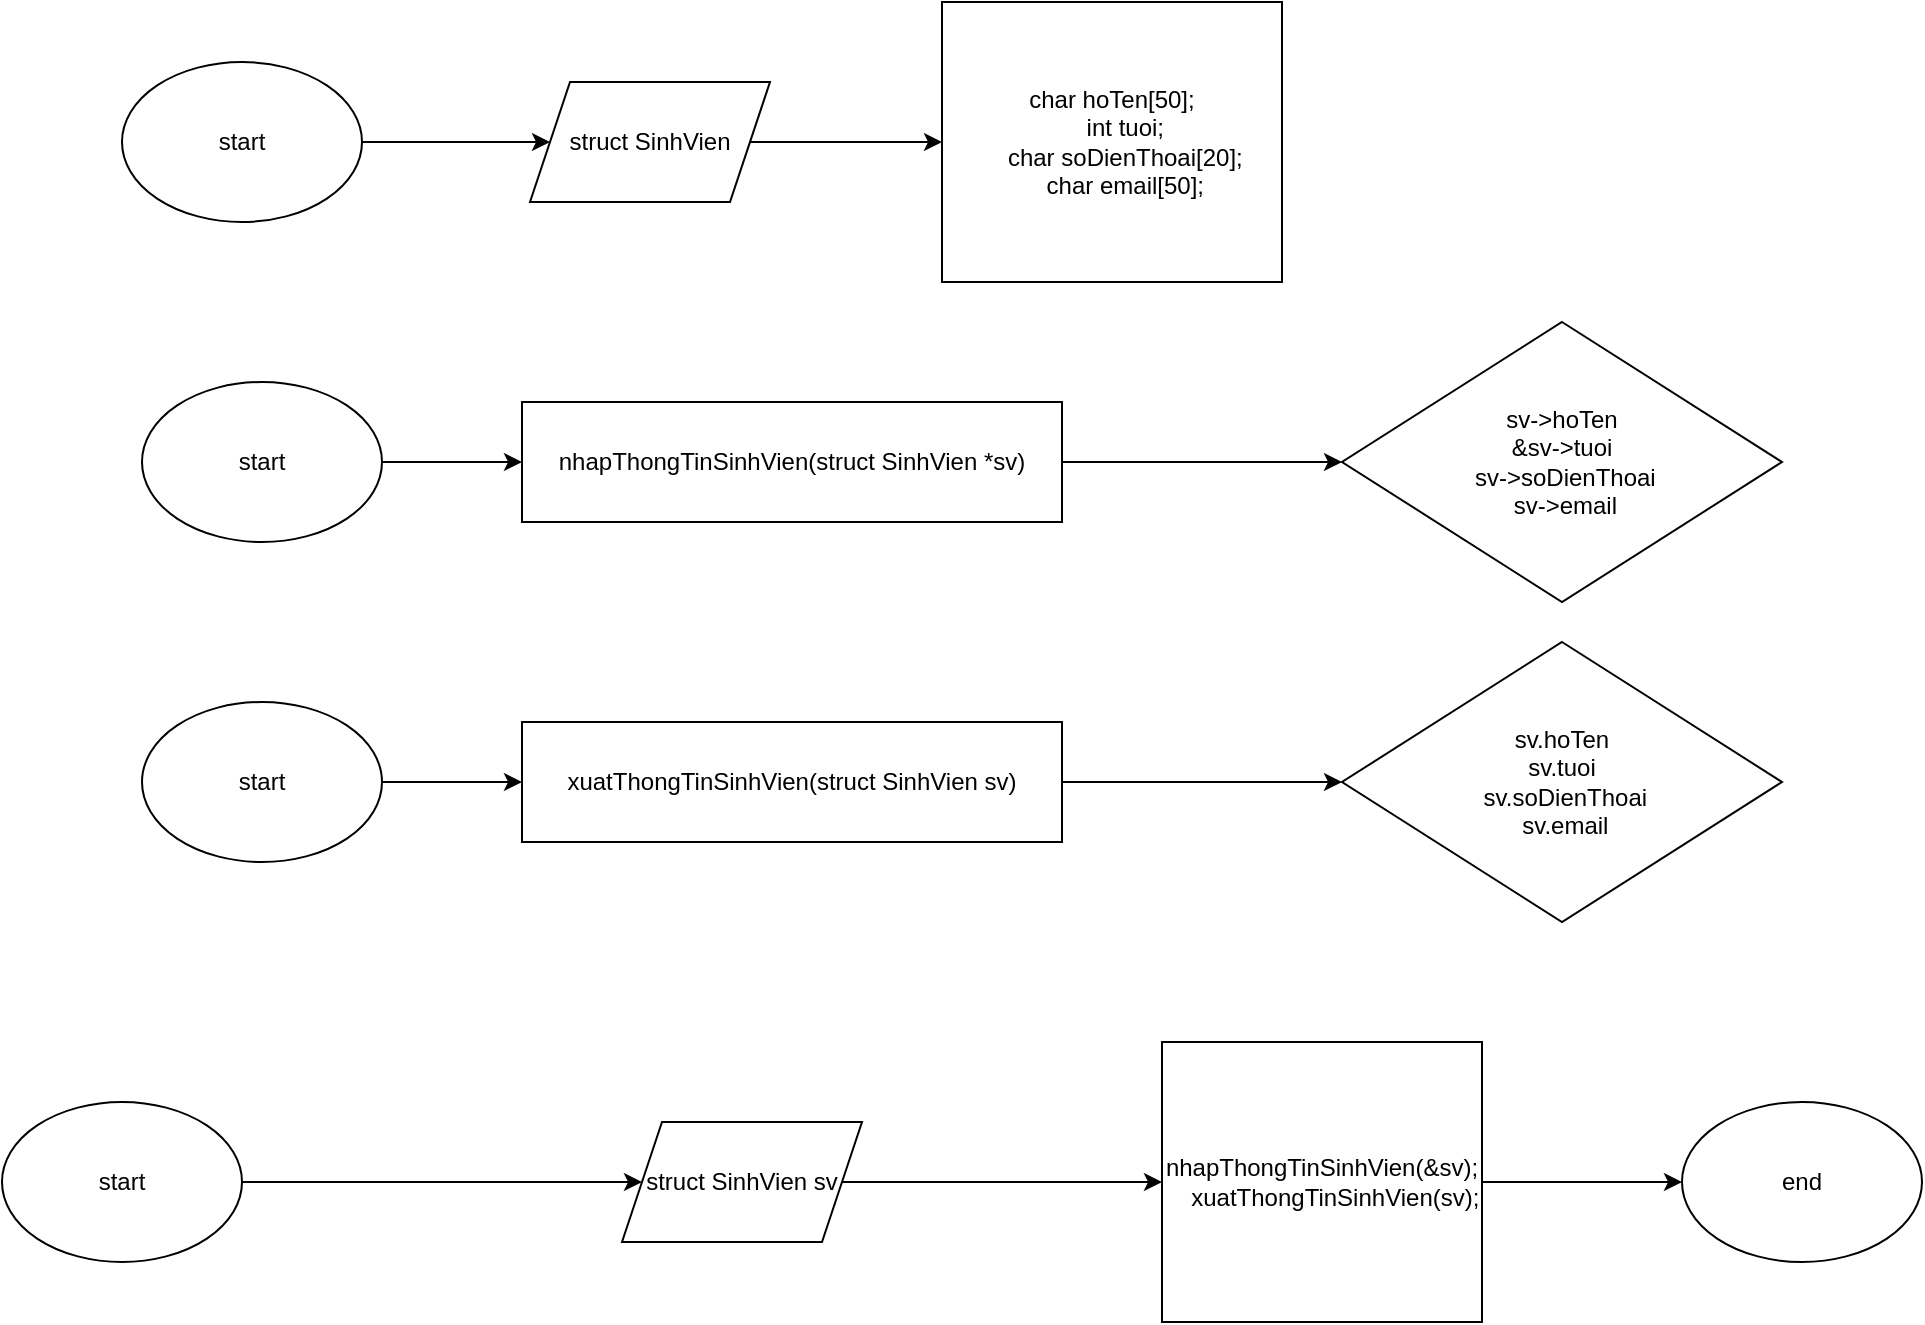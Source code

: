 <mxfile version="22.1.5" type="device">
  <diagram id="C5RBs43oDa-KdzZeNtuy" name="Page-1">
    <mxGraphModel dx="1127" dy="2033" grid="1" gridSize="10" guides="1" tooltips="1" connect="1" arrows="1" fold="1" page="1" pageScale="1" pageWidth="827" pageHeight="1169" math="0" shadow="0">
      <root>
        <mxCell id="WIyWlLk6GJQsqaUBKTNV-0" />
        <mxCell id="WIyWlLk6GJQsqaUBKTNV-1" parent="WIyWlLk6GJQsqaUBKTNV-0" />
        <mxCell id="a9Li45Q5bDSex4bEBp2d-1" style="edgeStyle=orthogonalEdgeStyle;rounded=0;orthogonalLoop=1;jettySize=auto;html=1;" parent="WIyWlLk6GJQsqaUBKTNV-1" source="a9Li45Q5bDSex4bEBp2d-2" target="a9Li45Q5bDSex4bEBp2d-9" edge="1">
          <mxGeometry relative="1" as="geometry" />
        </mxCell>
        <mxCell id="a9Li45Q5bDSex4bEBp2d-2" value="start" style="ellipse;whiteSpace=wrap;html=1;" parent="WIyWlLk6GJQsqaUBKTNV-1" vertex="1">
          <mxGeometry x="30" y="360" width="120" height="80" as="geometry" />
        </mxCell>
        <mxCell id="a9Li45Q5bDSex4bEBp2d-43" value="" style="edgeStyle=orthogonalEdgeStyle;rounded=0;orthogonalLoop=1;jettySize=auto;html=1;" parent="WIyWlLk6GJQsqaUBKTNV-1" source="a9Li45Q5bDSex4bEBp2d-7" target="a9Li45Q5bDSex4bEBp2d-42" edge="1">
          <mxGeometry relative="1" as="geometry" />
        </mxCell>
        <mxCell id="a9Li45Q5bDSex4bEBp2d-7" value="&lt;div&gt;nhapThongTinSinhVien(&amp;amp;sv);&lt;/div&gt;&lt;div&gt;&amp;nbsp; &amp;nbsp; xuatThongTinSinhVien(sv);&lt;/div&gt;" style="rounded=0;whiteSpace=wrap;html=1;" parent="WIyWlLk6GJQsqaUBKTNV-1" vertex="1">
          <mxGeometry x="610" y="330" width="160" height="140" as="geometry" />
        </mxCell>
        <mxCell id="a9Li45Q5bDSex4bEBp2d-8" style="edgeStyle=orthogonalEdgeStyle;rounded=0;orthogonalLoop=1;jettySize=auto;html=1;exitX=1;exitY=0.75;exitDx=0;exitDy=0;" parent="WIyWlLk6GJQsqaUBKTNV-1" source="a9Li45Q5bDSex4bEBp2d-9" target="a9Li45Q5bDSex4bEBp2d-7" edge="1">
          <mxGeometry relative="1" as="geometry">
            <Array as="points">
              <mxPoint x="414" y="402" />
              <mxPoint x="414" y="400" />
            </Array>
          </mxGeometry>
        </mxCell>
        <mxCell id="a9Li45Q5bDSex4bEBp2d-9" value="struct SinhVien sv" style="shape=parallelogram;perimeter=parallelogramPerimeter;whiteSpace=wrap;html=1;fixedSize=1;" parent="WIyWlLk6GJQsqaUBKTNV-1" vertex="1">
          <mxGeometry x="340" y="370" width="120" height="60" as="geometry" />
        </mxCell>
        <mxCell id="a9Li45Q5bDSex4bEBp2d-42" value="end" style="ellipse;whiteSpace=wrap;html=1;" parent="WIyWlLk6GJQsqaUBKTNV-1" vertex="1">
          <mxGeometry x="870" y="360" width="120" height="80" as="geometry" />
        </mxCell>
        <mxCell id="OJeUVcxQJhu6BsguNXDx-2" value="" style="edgeStyle=orthogonalEdgeStyle;rounded=0;orthogonalLoop=1;jettySize=auto;html=1;" edge="1" parent="WIyWlLk6GJQsqaUBKTNV-1" source="OJeUVcxQJhu6BsguNXDx-0" target="OJeUVcxQJhu6BsguNXDx-1">
          <mxGeometry relative="1" as="geometry" />
        </mxCell>
        <mxCell id="OJeUVcxQJhu6BsguNXDx-0" value="start" style="ellipse;whiteSpace=wrap;html=1;" vertex="1" parent="WIyWlLk6GJQsqaUBKTNV-1">
          <mxGeometry x="90" y="-160" width="120" height="80" as="geometry" />
        </mxCell>
        <mxCell id="OJeUVcxQJhu6BsguNXDx-4" value="" style="edgeStyle=orthogonalEdgeStyle;rounded=0;orthogonalLoop=1;jettySize=auto;html=1;" edge="1" parent="WIyWlLk6GJQsqaUBKTNV-1" source="OJeUVcxQJhu6BsguNXDx-1" target="OJeUVcxQJhu6BsguNXDx-3">
          <mxGeometry relative="1" as="geometry" />
        </mxCell>
        <mxCell id="OJeUVcxQJhu6BsguNXDx-1" value="struct SinhVien" style="shape=parallelogram;perimeter=parallelogramPerimeter;whiteSpace=wrap;html=1;fixedSize=1;" vertex="1" parent="WIyWlLk6GJQsqaUBKTNV-1">
          <mxGeometry x="294" y="-150" width="120" height="60" as="geometry" />
        </mxCell>
        <mxCell id="OJeUVcxQJhu6BsguNXDx-3" value="char hoTen[50];&lt;br&gt;&amp;nbsp; &amp;nbsp; int tuoi;&lt;br&gt;&amp;nbsp; &amp;nbsp; char soDienThoai[20];&lt;br&gt;&amp;nbsp; &amp;nbsp; char email[50];&lt;br&gt;" style="rounded=0;whiteSpace=wrap;html=1;" vertex="1" parent="WIyWlLk6GJQsqaUBKTNV-1">
          <mxGeometry x="500" y="-190" width="170" height="140" as="geometry" />
        </mxCell>
        <mxCell id="OJeUVcxQJhu6BsguNXDx-8" style="edgeStyle=orthogonalEdgeStyle;rounded=0;orthogonalLoop=1;jettySize=auto;html=1;" edge="1" parent="WIyWlLk6GJQsqaUBKTNV-1" source="OJeUVcxQJhu6BsguNXDx-6" target="OJeUVcxQJhu6BsguNXDx-7">
          <mxGeometry relative="1" as="geometry" />
        </mxCell>
        <mxCell id="OJeUVcxQJhu6BsguNXDx-6" value="start" style="ellipse;whiteSpace=wrap;html=1;" vertex="1" parent="WIyWlLk6GJQsqaUBKTNV-1">
          <mxGeometry x="100" width="120" height="80" as="geometry" />
        </mxCell>
        <mxCell id="OJeUVcxQJhu6BsguNXDx-10" style="edgeStyle=orthogonalEdgeStyle;rounded=0;orthogonalLoop=1;jettySize=auto;html=1;" edge="1" parent="WIyWlLk6GJQsqaUBKTNV-1" source="OJeUVcxQJhu6BsguNXDx-7" target="OJeUVcxQJhu6BsguNXDx-9">
          <mxGeometry relative="1" as="geometry" />
        </mxCell>
        <mxCell id="OJeUVcxQJhu6BsguNXDx-7" value="nhapThongTinSinhVien(struct SinhVien *sv)" style="rounded=0;whiteSpace=wrap;html=1;shape=label;fixedSize=1;" vertex="1" parent="WIyWlLk6GJQsqaUBKTNV-1">
          <mxGeometry x="290" y="10" width="270" height="60" as="geometry" />
        </mxCell>
        <mxCell id="OJeUVcxQJhu6BsguNXDx-9" value="sv-&amp;gt;hoTen&lt;br&gt;&amp;amp;sv-&amp;gt;tuoi&lt;br&gt;&amp;nbsp;sv-&amp;gt;soDienThoai&lt;br&gt;&amp;nbsp;sv-&amp;gt;email" style="rhombus;whiteSpace=wrap;html=1;" vertex="1" parent="WIyWlLk6GJQsqaUBKTNV-1">
          <mxGeometry x="700" y="-30" width="220" height="140" as="geometry" />
        </mxCell>
        <mxCell id="OJeUVcxQJhu6BsguNXDx-11" style="edgeStyle=orthogonalEdgeStyle;rounded=0;orthogonalLoop=1;jettySize=auto;html=1;" edge="1" parent="WIyWlLk6GJQsqaUBKTNV-1" source="OJeUVcxQJhu6BsguNXDx-12" target="OJeUVcxQJhu6BsguNXDx-14">
          <mxGeometry relative="1" as="geometry" />
        </mxCell>
        <mxCell id="OJeUVcxQJhu6BsguNXDx-12" value="start" style="ellipse;whiteSpace=wrap;html=1;" vertex="1" parent="WIyWlLk6GJQsqaUBKTNV-1">
          <mxGeometry x="100" y="160" width="120" height="80" as="geometry" />
        </mxCell>
        <mxCell id="OJeUVcxQJhu6BsguNXDx-13" style="edgeStyle=orthogonalEdgeStyle;rounded=0;orthogonalLoop=1;jettySize=auto;html=1;" edge="1" parent="WIyWlLk6GJQsqaUBKTNV-1" source="OJeUVcxQJhu6BsguNXDx-14" target="OJeUVcxQJhu6BsguNXDx-15">
          <mxGeometry relative="1" as="geometry" />
        </mxCell>
        <mxCell id="OJeUVcxQJhu6BsguNXDx-14" value="xuatThongTinSinhVien(struct SinhVien sv)" style="rounded=0;whiteSpace=wrap;html=1;shape=label;fixedSize=1;" vertex="1" parent="WIyWlLk6GJQsqaUBKTNV-1">
          <mxGeometry x="290" y="170" width="270" height="60" as="geometry" />
        </mxCell>
        <mxCell id="OJeUVcxQJhu6BsguNXDx-15" value="sv.hoTen&lt;br&gt;sv.tuoi&lt;br&gt;&amp;nbsp;sv.soDienThoai&lt;br&gt;&amp;nbsp;sv.email" style="rhombus;whiteSpace=wrap;html=1;" vertex="1" parent="WIyWlLk6GJQsqaUBKTNV-1">
          <mxGeometry x="700" y="130" width="220" height="140" as="geometry" />
        </mxCell>
      </root>
    </mxGraphModel>
  </diagram>
</mxfile>
